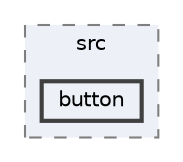 digraph "build/CMakeFiles/app.dir/src/button"
{
 // LATEX_PDF_SIZE
  bgcolor="transparent";
  edge [fontname=Helvetica,fontsize=10,labelfontname=Helvetica,labelfontsize=10];
  node [fontname=Helvetica,fontsize=10,shape=box,height=0.2,width=0.4];
  compound=true
  subgraph clusterdir_7de0b172922f3935c4f9658e130dee78 {
    graph [ bgcolor="#edf0f7", pencolor="grey50", label="src", fontname=Helvetica,fontsize=10 style="filled,dashed", URL="dir_7de0b172922f3935c4f9658e130dee78.html",tooltip=""]
  dir_3a19448f0ce82a4acbcd5cfe73236481 [label="button", fillcolor="#edf0f7", color="grey25", style="filled,bold", URL="dir_3a19448f0ce82a4acbcd5cfe73236481.html",tooltip=""];
  }
}
